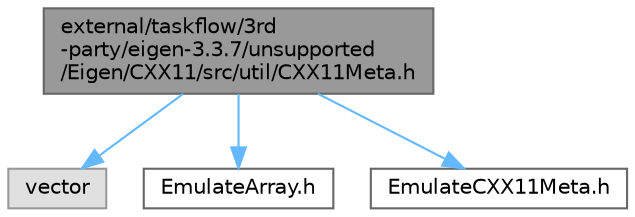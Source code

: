 digraph "external/taskflow/3rd-party/eigen-3.3.7/unsupported/Eigen/CXX11/src/util/CXX11Meta.h"
{
 // LATEX_PDF_SIZE
  bgcolor="transparent";
  edge [fontname=Helvetica,fontsize=10,labelfontname=Helvetica,labelfontsize=10];
  node [fontname=Helvetica,fontsize=10,shape=box,height=0.2,width=0.4];
  Node1 [id="Node000001",label="external/taskflow/3rd\l-party/eigen-3.3.7/unsupported\l/Eigen/CXX11/src/util/CXX11Meta.h",height=0.2,width=0.4,color="gray40", fillcolor="grey60", style="filled", fontcolor="black",tooltip=" "];
  Node1 -> Node2 [id="edge4_Node000001_Node000002",color="steelblue1",style="solid",tooltip=" "];
  Node2 [id="Node000002",label="vector",height=0.2,width=0.4,color="grey60", fillcolor="#E0E0E0", style="filled",tooltip=" "];
  Node1 -> Node3 [id="edge5_Node000001_Node000003",color="steelblue1",style="solid",tooltip=" "];
  Node3 [id="Node000003",label="EmulateArray.h",height=0.2,width=0.4,color="grey40", fillcolor="white", style="filled",URL="$_emulate_array_8h.html",tooltip=" "];
  Node1 -> Node4 [id="edge6_Node000001_Node000004",color="steelblue1",style="solid",tooltip=" "];
  Node4 [id="Node000004",label="EmulateCXX11Meta.h",height=0.2,width=0.4,color="grey40", fillcolor="white", style="filled",URL="$_emulate_c_x_x11_meta_8h.html",tooltip=" "];
}
